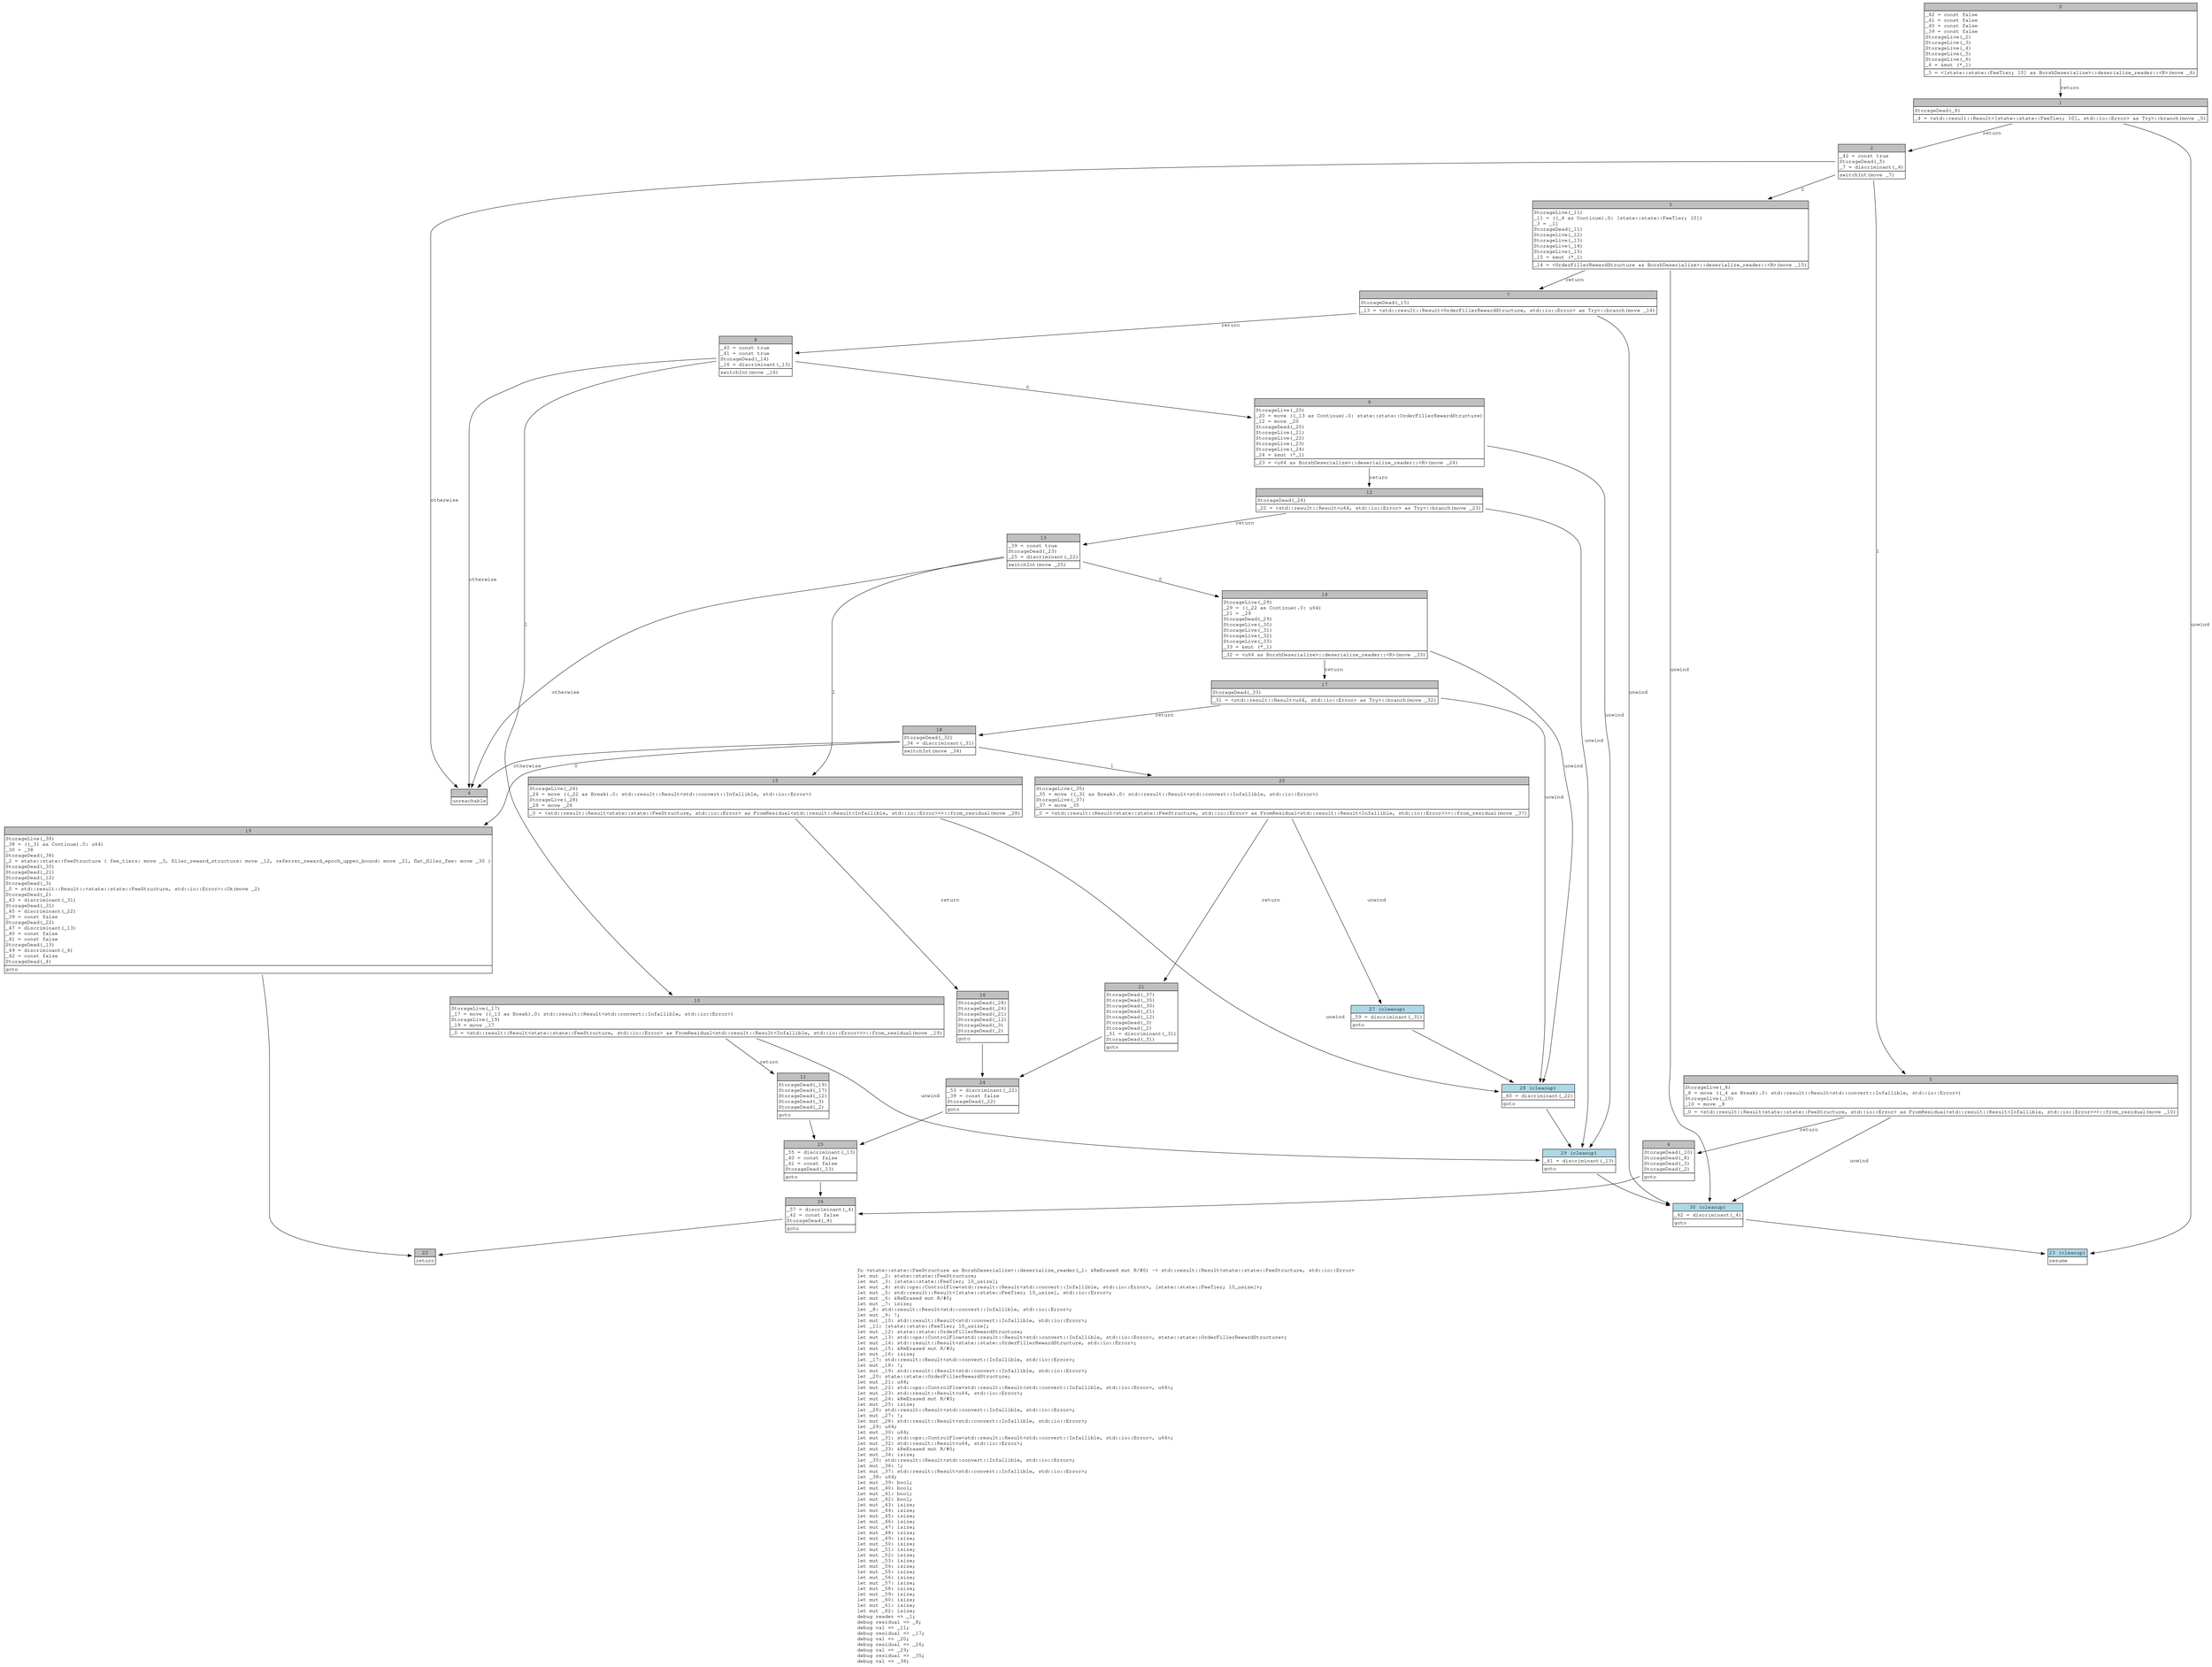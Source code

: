 digraph Mir_0_18242 {
    graph [fontname="Courier, monospace"];
    node [fontname="Courier, monospace"];
    edge [fontname="Courier, monospace"];
    label=<fn &lt;state::state::FeeStructure as BorshDeserialize&gt;::deserialize_reader(_1: &amp;ReErased mut R/#0) -&gt; std::result::Result&lt;state::state::FeeStructure, std::io::Error&gt;<br align="left"/>let mut _2: state::state::FeeStructure;<br align="left"/>let mut _3: [state::state::FeeTier; 10_usize];<br align="left"/>let mut _4: std::ops::ControlFlow&lt;std::result::Result&lt;std::convert::Infallible, std::io::Error&gt;, [state::state::FeeTier; 10_usize]&gt;;<br align="left"/>let mut _5: std::result::Result&lt;[state::state::FeeTier; 10_usize], std::io::Error&gt;;<br align="left"/>let mut _6: &amp;ReErased mut R/#0;<br align="left"/>let mut _7: isize;<br align="left"/>let _8: std::result::Result&lt;std::convert::Infallible, std::io::Error&gt;;<br align="left"/>let mut _9: !;<br align="left"/>let mut _10: std::result::Result&lt;std::convert::Infallible, std::io::Error&gt;;<br align="left"/>let _11: [state::state::FeeTier; 10_usize];<br align="left"/>let mut _12: state::state::OrderFillerRewardStructure;<br align="left"/>let mut _13: std::ops::ControlFlow&lt;std::result::Result&lt;std::convert::Infallible, std::io::Error&gt;, state::state::OrderFillerRewardStructure&gt;;<br align="left"/>let mut _14: std::result::Result&lt;state::state::OrderFillerRewardStructure, std::io::Error&gt;;<br align="left"/>let mut _15: &amp;ReErased mut R/#0;<br align="left"/>let mut _16: isize;<br align="left"/>let _17: std::result::Result&lt;std::convert::Infallible, std::io::Error&gt;;<br align="left"/>let mut _18: !;<br align="left"/>let mut _19: std::result::Result&lt;std::convert::Infallible, std::io::Error&gt;;<br align="left"/>let _20: state::state::OrderFillerRewardStructure;<br align="left"/>let mut _21: u64;<br align="left"/>let mut _22: std::ops::ControlFlow&lt;std::result::Result&lt;std::convert::Infallible, std::io::Error&gt;, u64&gt;;<br align="left"/>let mut _23: std::result::Result&lt;u64, std::io::Error&gt;;<br align="left"/>let mut _24: &amp;ReErased mut R/#0;<br align="left"/>let mut _25: isize;<br align="left"/>let _26: std::result::Result&lt;std::convert::Infallible, std::io::Error&gt;;<br align="left"/>let mut _27: !;<br align="left"/>let mut _28: std::result::Result&lt;std::convert::Infallible, std::io::Error&gt;;<br align="left"/>let _29: u64;<br align="left"/>let mut _30: u64;<br align="left"/>let mut _31: std::ops::ControlFlow&lt;std::result::Result&lt;std::convert::Infallible, std::io::Error&gt;, u64&gt;;<br align="left"/>let mut _32: std::result::Result&lt;u64, std::io::Error&gt;;<br align="left"/>let mut _33: &amp;ReErased mut R/#0;<br align="left"/>let mut _34: isize;<br align="left"/>let _35: std::result::Result&lt;std::convert::Infallible, std::io::Error&gt;;<br align="left"/>let mut _36: !;<br align="left"/>let mut _37: std::result::Result&lt;std::convert::Infallible, std::io::Error&gt;;<br align="left"/>let _38: u64;<br align="left"/>let mut _39: bool;<br align="left"/>let mut _40: bool;<br align="left"/>let mut _41: bool;<br align="left"/>let mut _42: bool;<br align="left"/>let mut _43: isize;<br align="left"/>let mut _44: isize;<br align="left"/>let mut _45: isize;<br align="left"/>let mut _46: isize;<br align="left"/>let mut _47: isize;<br align="left"/>let mut _48: isize;<br align="left"/>let mut _49: isize;<br align="left"/>let mut _50: isize;<br align="left"/>let mut _51: isize;<br align="left"/>let mut _52: isize;<br align="left"/>let mut _53: isize;<br align="left"/>let mut _54: isize;<br align="left"/>let mut _55: isize;<br align="left"/>let mut _56: isize;<br align="left"/>let mut _57: isize;<br align="left"/>let mut _58: isize;<br align="left"/>let mut _59: isize;<br align="left"/>let mut _60: isize;<br align="left"/>let mut _61: isize;<br align="left"/>let mut _62: isize;<br align="left"/>debug reader =&gt; _1;<br align="left"/>debug residual =&gt; _8;<br align="left"/>debug val =&gt; _11;<br align="left"/>debug residual =&gt; _17;<br align="left"/>debug val =&gt; _20;<br align="left"/>debug residual =&gt; _26;<br align="left"/>debug val =&gt; _29;<br align="left"/>debug residual =&gt; _35;<br align="left"/>debug val =&gt; _38;<br align="left"/>>;
    bb0__0_18242 [shape="none", label=<<table border="0" cellborder="1" cellspacing="0"><tr><td bgcolor="gray" align="center" colspan="1">0</td></tr><tr><td align="left" balign="left">_42 = const false<br/>_41 = const false<br/>_40 = const false<br/>_39 = const false<br/>StorageLive(_2)<br/>StorageLive(_3)<br/>StorageLive(_4)<br/>StorageLive(_5)<br/>StorageLive(_6)<br/>_6 = &amp;mut (*_1)<br/></td></tr><tr><td align="left">_5 = &lt;[state::state::FeeTier; 10] as BorshDeserialize&gt;::deserialize_reader::&lt;R&gt;(move _6)</td></tr></table>>];
    bb1__0_18242 [shape="none", label=<<table border="0" cellborder="1" cellspacing="0"><tr><td bgcolor="gray" align="center" colspan="1">1</td></tr><tr><td align="left" balign="left">StorageDead(_6)<br/></td></tr><tr><td align="left">_4 = &lt;std::result::Result&lt;[state::state::FeeTier; 10], std::io::Error&gt; as Try&gt;::branch(move _5)</td></tr></table>>];
    bb2__0_18242 [shape="none", label=<<table border="0" cellborder="1" cellspacing="0"><tr><td bgcolor="gray" align="center" colspan="1">2</td></tr><tr><td align="left" balign="left">_42 = const true<br/>StorageDead(_5)<br/>_7 = discriminant(_4)<br/></td></tr><tr><td align="left">switchInt(move _7)</td></tr></table>>];
    bb3__0_18242 [shape="none", label=<<table border="0" cellborder="1" cellspacing="0"><tr><td bgcolor="gray" align="center" colspan="1">3</td></tr><tr><td align="left" balign="left">StorageLive(_11)<br/>_11 = ((_4 as Continue).0: [state::state::FeeTier; 10])<br/>_3 = _11<br/>StorageDead(_11)<br/>StorageLive(_12)<br/>StorageLive(_13)<br/>StorageLive(_14)<br/>StorageLive(_15)<br/>_15 = &amp;mut (*_1)<br/></td></tr><tr><td align="left">_14 = &lt;OrderFillerRewardStructure as BorshDeserialize&gt;::deserialize_reader::&lt;R&gt;(move _15)</td></tr></table>>];
    bb4__0_18242 [shape="none", label=<<table border="0" cellborder="1" cellspacing="0"><tr><td bgcolor="gray" align="center" colspan="1">4</td></tr><tr><td align="left">unreachable</td></tr></table>>];
    bb5__0_18242 [shape="none", label=<<table border="0" cellborder="1" cellspacing="0"><tr><td bgcolor="gray" align="center" colspan="1">5</td></tr><tr><td align="left" balign="left">StorageLive(_8)<br/>_8 = move ((_4 as Break).0: std::result::Result&lt;std::convert::Infallible, std::io::Error&gt;)<br/>StorageLive(_10)<br/>_10 = move _8<br/></td></tr><tr><td align="left">_0 = &lt;std::result::Result&lt;state::state::FeeStructure, std::io::Error&gt; as FromResidual&lt;std::result::Result&lt;Infallible, std::io::Error&gt;&gt;&gt;::from_residual(move _10)</td></tr></table>>];
    bb6__0_18242 [shape="none", label=<<table border="0" cellborder="1" cellspacing="0"><tr><td bgcolor="gray" align="center" colspan="1">6</td></tr><tr><td align="left" balign="left">StorageDead(_10)<br/>StorageDead(_8)<br/>StorageDead(_3)<br/>StorageDead(_2)<br/></td></tr><tr><td align="left">goto</td></tr></table>>];
    bb7__0_18242 [shape="none", label=<<table border="0" cellborder="1" cellspacing="0"><tr><td bgcolor="gray" align="center" colspan="1">7</td></tr><tr><td align="left" balign="left">StorageDead(_15)<br/></td></tr><tr><td align="left">_13 = &lt;std::result::Result&lt;OrderFillerRewardStructure, std::io::Error&gt; as Try&gt;::branch(move _14)</td></tr></table>>];
    bb8__0_18242 [shape="none", label=<<table border="0" cellborder="1" cellspacing="0"><tr><td bgcolor="gray" align="center" colspan="1">8</td></tr><tr><td align="left" balign="left">_40 = const true<br/>_41 = const true<br/>StorageDead(_14)<br/>_16 = discriminant(_13)<br/></td></tr><tr><td align="left">switchInt(move _16)</td></tr></table>>];
    bb9__0_18242 [shape="none", label=<<table border="0" cellborder="1" cellspacing="0"><tr><td bgcolor="gray" align="center" colspan="1">9</td></tr><tr><td align="left" balign="left">StorageLive(_20)<br/>_20 = move ((_13 as Continue).0: state::state::OrderFillerRewardStructure)<br/>_12 = move _20<br/>StorageDead(_20)<br/>StorageLive(_21)<br/>StorageLive(_22)<br/>StorageLive(_23)<br/>StorageLive(_24)<br/>_24 = &amp;mut (*_1)<br/></td></tr><tr><td align="left">_23 = &lt;u64 as BorshDeserialize&gt;::deserialize_reader::&lt;R&gt;(move _24)</td></tr></table>>];
    bb10__0_18242 [shape="none", label=<<table border="0" cellborder="1" cellspacing="0"><tr><td bgcolor="gray" align="center" colspan="1">10</td></tr><tr><td align="left" balign="left">StorageLive(_17)<br/>_17 = move ((_13 as Break).0: std::result::Result&lt;std::convert::Infallible, std::io::Error&gt;)<br/>StorageLive(_19)<br/>_19 = move _17<br/></td></tr><tr><td align="left">_0 = &lt;std::result::Result&lt;state::state::FeeStructure, std::io::Error&gt; as FromResidual&lt;std::result::Result&lt;Infallible, std::io::Error&gt;&gt;&gt;::from_residual(move _19)</td></tr></table>>];
    bb11__0_18242 [shape="none", label=<<table border="0" cellborder="1" cellspacing="0"><tr><td bgcolor="gray" align="center" colspan="1">11</td></tr><tr><td align="left" balign="left">StorageDead(_19)<br/>StorageDead(_17)<br/>StorageDead(_12)<br/>StorageDead(_3)<br/>StorageDead(_2)<br/></td></tr><tr><td align="left">goto</td></tr></table>>];
    bb12__0_18242 [shape="none", label=<<table border="0" cellborder="1" cellspacing="0"><tr><td bgcolor="gray" align="center" colspan="1">12</td></tr><tr><td align="left" balign="left">StorageDead(_24)<br/></td></tr><tr><td align="left">_22 = &lt;std::result::Result&lt;u64, std::io::Error&gt; as Try&gt;::branch(move _23)</td></tr></table>>];
    bb13__0_18242 [shape="none", label=<<table border="0" cellborder="1" cellspacing="0"><tr><td bgcolor="gray" align="center" colspan="1">13</td></tr><tr><td align="left" balign="left">_39 = const true<br/>StorageDead(_23)<br/>_25 = discriminant(_22)<br/></td></tr><tr><td align="left">switchInt(move _25)</td></tr></table>>];
    bb14__0_18242 [shape="none", label=<<table border="0" cellborder="1" cellspacing="0"><tr><td bgcolor="gray" align="center" colspan="1">14</td></tr><tr><td align="left" balign="left">StorageLive(_29)<br/>_29 = ((_22 as Continue).0: u64)<br/>_21 = _29<br/>StorageDead(_29)<br/>StorageLive(_30)<br/>StorageLive(_31)<br/>StorageLive(_32)<br/>StorageLive(_33)<br/>_33 = &amp;mut (*_1)<br/></td></tr><tr><td align="left">_32 = &lt;u64 as BorshDeserialize&gt;::deserialize_reader::&lt;R&gt;(move _33)</td></tr></table>>];
    bb15__0_18242 [shape="none", label=<<table border="0" cellborder="1" cellspacing="0"><tr><td bgcolor="gray" align="center" colspan="1">15</td></tr><tr><td align="left" balign="left">StorageLive(_26)<br/>_26 = move ((_22 as Break).0: std::result::Result&lt;std::convert::Infallible, std::io::Error&gt;)<br/>StorageLive(_28)<br/>_28 = move _26<br/></td></tr><tr><td align="left">_0 = &lt;std::result::Result&lt;state::state::FeeStructure, std::io::Error&gt; as FromResidual&lt;std::result::Result&lt;Infallible, std::io::Error&gt;&gt;&gt;::from_residual(move _28)</td></tr></table>>];
    bb16__0_18242 [shape="none", label=<<table border="0" cellborder="1" cellspacing="0"><tr><td bgcolor="gray" align="center" colspan="1">16</td></tr><tr><td align="left" balign="left">StorageDead(_28)<br/>StorageDead(_26)<br/>StorageDead(_21)<br/>StorageDead(_12)<br/>StorageDead(_3)<br/>StorageDead(_2)<br/></td></tr><tr><td align="left">goto</td></tr></table>>];
    bb17__0_18242 [shape="none", label=<<table border="0" cellborder="1" cellspacing="0"><tr><td bgcolor="gray" align="center" colspan="1">17</td></tr><tr><td align="left" balign="left">StorageDead(_33)<br/></td></tr><tr><td align="left">_31 = &lt;std::result::Result&lt;u64, std::io::Error&gt; as Try&gt;::branch(move _32)</td></tr></table>>];
    bb18__0_18242 [shape="none", label=<<table border="0" cellborder="1" cellspacing="0"><tr><td bgcolor="gray" align="center" colspan="1">18</td></tr><tr><td align="left" balign="left">StorageDead(_32)<br/>_34 = discriminant(_31)<br/></td></tr><tr><td align="left">switchInt(move _34)</td></tr></table>>];
    bb19__0_18242 [shape="none", label=<<table border="0" cellborder="1" cellspacing="0"><tr><td bgcolor="gray" align="center" colspan="1">19</td></tr><tr><td align="left" balign="left">StorageLive(_38)<br/>_38 = ((_31 as Continue).0: u64)<br/>_30 = _38<br/>StorageDead(_38)<br/>_2 = state::state::FeeStructure { fee_tiers: move _3, filler_reward_structure: move _12, referrer_reward_epoch_upper_bound: move _21, flat_filler_fee: move _30 }<br/>StorageDead(_30)<br/>StorageDead(_21)<br/>StorageDead(_12)<br/>StorageDead(_3)<br/>_0 = std::result::Result::&lt;state::state::FeeStructure, std::io::Error&gt;::Ok(move _2)<br/>StorageDead(_2)<br/>_43 = discriminant(_31)<br/>StorageDead(_31)<br/>_45 = discriminant(_22)<br/>_39 = const false<br/>StorageDead(_22)<br/>_47 = discriminant(_13)<br/>_40 = const false<br/>_41 = const false<br/>StorageDead(_13)<br/>_49 = discriminant(_4)<br/>_42 = const false<br/>StorageDead(_4)<br/></td></tr><tr><td align="left">goto</td></tr></table>>];
    bb20__0_18242 [shape="none", label=<<table border="0" cellborder="1" cellspacing="0"><tr><td bgcolor="gray" align="center" colspan="1">20</td></tr><tr><td align="left" balign="left">StorageLive(_35)<br/>_35 = move ((_31 as Break).0: std::result::Result&lt;std::convert::Infallible, std::io::Error&gt;)<br/>StorageLive(_37)<br/>_37 = move _35<br/></td></tr><tr><td align="left">_0 = &lt;std::result::Result&lt;state::state::FeeStructure, std::io::Error&gt; as FromResidual&lt;std::result::Result&lt;Infallible, std::io::Error&gt;&gt;&gt;::from_residual(move _37)</td></tr></table>>];
    bb21__0_18242 [shape="none", label=<<table border="0" cellborder="1" cellspacing="0"><tr><td bgcolor="gray" align="center" colspan="1">21</td></tr><tr><td align="left" balign="left">StorageDead(_37)<br/>StorageDead(_35)<br/>StorageDead(_30)<br/>StorageDead(_21)<br/>StorageDead(_12)<br/>StorageDead(_3)<br/>StorageDead(_2)<br/>_51 = discriminant(_31)<br/>StorageDead(_31)<br/></td></tr><tr><td align="left">goto</td></tr></table>>];
    bb22__0_18242 [shape="none", label=<<table border="0" cellborder="1" cellspacing="0"><tr><td bgcolor="gray" align="center" colspan="1">22</td></tr><tr><td align="left">return</td></tr></table>>];
    bb23__0_18242 [shape="none", label=<<table border="0" cellborder="1" cellspacing="0"><tr><td bgcolor="lightblue" align="center" colspan="1">23 (cleanup)</td></tr><tr><td align="left">resume</td></tr></table>>];
    bb24__0_18242 [shape="none", label=<<table border="0" cellborder="1" cellspacing="0"><tr><td bgcolor="gray" align="center" colspan="1">24</td></tr><tr><td align="left" balign="left">_53 = discriminant(_22)<br/>_39 = const false<br/>StorageDead(_22)<br/></td></tr><tr><td align="left">goto</td></tr></table>>];
    bb25__0_18242 [shape="none", label=<<table border="0" cellborder="1" cellspacing="0"><tr><td bgcolor="gray" align="center" colspan="1">25</td></tr><tr><td align="left" balign="left">_55 = discriminant(_13)<br/>_40 = const false<br/>_41 = const false<br/>StorageDead(_13)<br/></td></tr><tr><td align="left">goto</td></tr></table>>];
    bb26__0_18242 [shape="none", label=<<table border="0" cellborder="1" cellspacing="0"><tr><td bgcolor="gray" align="center" colspan="1">26</td></tr><tr><td align="left" balign="left">_57 = discriminant(_4)<br/>_42 = const false<br/>StorageDead(_4)<br/></td></tr><tr><td align="left">goto</td></tr></table>>];
    bb27__0_18242 [shape="none", label=<<table border="0" cellborder="1" cellspacing="0"><tr><td bgcolor="lightblue" align="center" colspan="1">27 (cleanup)</td></tr><tr><td align="left" balign="left">_59 = discriminant(_31)<br/></td></tr><tr><td align="left">goto</td></tr></table>>];
    bb28__0_18242 [shape="none", label=<<table border="0" cellborder="1" cellspacing="0"><tr><td bgcolor="lightblue" align="center" colspan="1">28 (cleanup)</td></tr><tr><td align="left" balign="left">_60 = discriminant(_22)<br/></td></tr><tr><td align="left">goto</td></tr></table>>];
    bb29__0_18242 [shape="none", label=<<table border="0" cellborder="1" cellspacing="0"><tr><td bgcolor="lightblue" align="center" colspan="1">29 (cleanup)</td></tr><tr><td align="left" balign="left">_61 = discriminant(_13)<br/></td></tr><tr><td align="left">goto</td></tr></table>>];
    bb30__0_18242 [shape="none", label=<<table border="0" cellborder="1" cellspacing="0"><tr><td bgcolor="lightblue" align="center" colspan="1">30 (cleanup)</td></tr><tr><td align="left" balign="left">_62 = discriminant(_4)<br/></td></tr><tr><td align="left">goto</td></tr></table>>];
    bb0__0_18242 -> bb1__0_18242 [label="return"];
    bb1__0_18242 -> bb2__0_18242 [label="return"];
    bb1__0_18242 -> bb23__0_18242 [label="unwind"];
    bb2__0_18242 -> bb3__0_18242 [label="0"];
    bb2__0_18242 -> bb5__0_18242 [label="1"];
    bb2__0_18242 -> bb4__0_18242 [label="otherwise"];
    bb3__0_18242 -> bb7__0_18242 [label="return"];
    bb3__0_18242 -> bb30__0_18242 [label="unwind"];
    bb5__0_18242 -> bb6__0_18242 [label="return"];
    bb5__0_18242 -> bb30__0_18242 [label="unwind"];
    bb6__0_18242 -> bb26__0_18242 [label=""];
    bb7__0_18242 -> bb8__0_18242 [label="return"];
    bb7__0_18242 -> bb30__0_18242 [label="unwind"];
    bb8__0_18242 -> bb9__0_18242 [label="0"];
    bb8__0_18242 -> bb10__0_18242 [label="1"];
    bb8__0_18242 -> bb4__0_18242 [label="otherwise"];
    bb9__0_18242 -> bb12__0_18242 [label="return"];
    bb9__0_18242 -> bb29__0_18242 [label="unwind"];
    bb10__0_18242 -> bb11__0_18242 [label="return"];
    bb10__0_18242 -> bb29__0_18242 [label="unwind"];
    bb11__0_18242 -> bb25__0_18242 [label=""];
    bb12__0_18242 -> bb13__0_18242 [label="return"];
    bb12__0_18242 -> bb29__0_18242 [label="unwind"];
    bb13__0_18242 -> bb14__0_18242 [label="0"];
    bb13__0_18242 -> bb15__0_18242 [label="1"];
    bb13__0_18242 -> bb4__0_18242 [label="otherwise"];
    bb14__0_18242 -> bb17__0_18242 [label="return"];
    bb14__0_18242 -> bb28__0_18242 [label="unwind"];
    bb15__0_18242 -> bb16__0_18242 [label="return"];
    bb15__0_18242 -> bb28__0_18242 [label="unwind"];
    bb16__0_18242 -> bb24__0_18242 [label=""];
    bb17__0_18242 -> bb18__0_18242 [label="return"];
    bb17__0_18242 -> bb28__0_18242 [label="unwind"];
    bb18__0_18242 -> bb19__0_18242 [label="0"];
    bb18__0_18242 -> bb20__0_18242 [label="1"];
    bb18__0_18242 -> bb4__0_18242 [label="otherwise"];
    bb19__0_18242 -> bb22__0_18242 [label=""];
    bb20__0_18242 -> bb21__0_18242 [label="return"];
    bb20__0_18242 -> bb27__0_18242 [label="unwind"];
    bb21__0_18242 -> bb24__0_18242 [label=""];
    bb24__0_18242 -> bb25__0_18242 [label=""];
    bb25__0_18242 -> bb26__0_18242 [label=""];
    bb26__0_18242 -> bb22__0_18242 [label=""];
    bb27__0_18242 -> bb28__0_18242 [label=""];
    bb28__0_18242 -> bb29__0_18242 [label=""];
    bb29__0_18242 -> bb30__0_18242 [label=""];
    bb30__0_18242 -> bb23__0_18242 [label=""];
}
